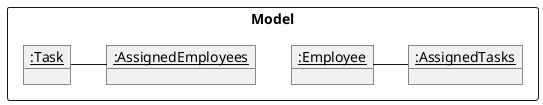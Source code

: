 @startuml
'https://plantuml.com/object-diagram

Package Model as ModelPackage <<Rectangle>>{
object "<u>:Employee" as Employee
object "<u>:AssignedTasks" as AssignedTasks

Employee - AssignedTasks

object "<u>:Task" as Task
object "<u>:AssignedEmployees" as AssignedEmployees

Task - AssignedEmployees
}

@enduml